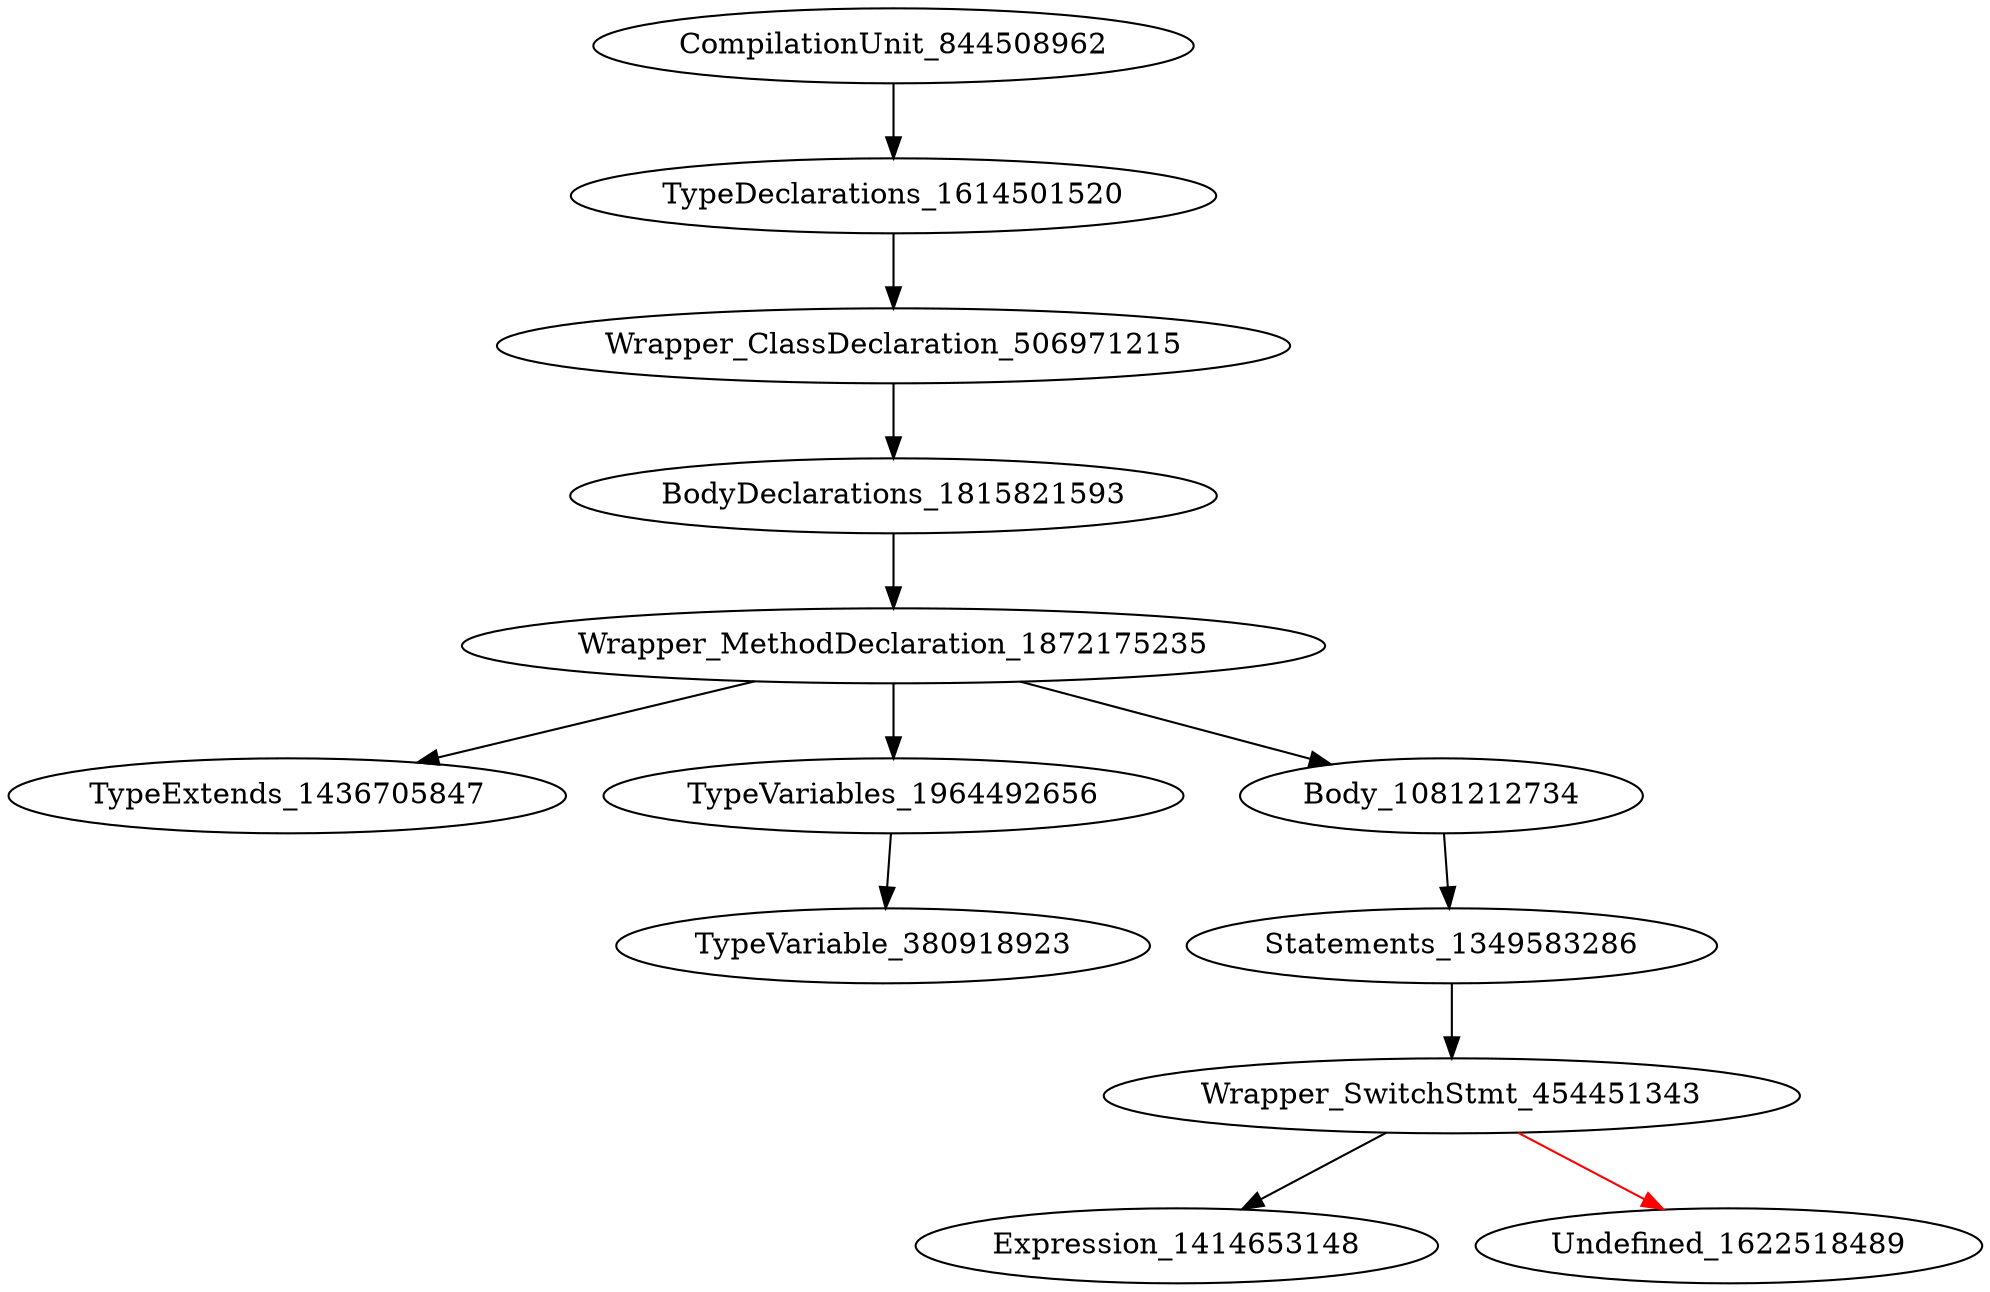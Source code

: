 digraph {
CompilationUnit_844508962 -> TypeDeclarations_1614501520
TypeDeclarations_1614501520 -> Wrapper_ClassDeclaration_506971215
Wrapper_ClassDeclaration_506971215 -> BodyDeclarations_1815821593
BodyDeclarations_1815821593 -> Wrapper_MethodDeclaration_1872175235
Wrapper_MethodDeclaration_1872175235 -> TypeExtends_1436705847
Wrapper_MethodDeclaration_1872175235 -> TypeVariables_1964492656
Wrapper_MethodDeclaration_1872175235 -> Body_1081212734
TypeVariables_1964492656 -> TypeVariable_380918923
Body_1081212734 -> Statements_1349583286
Statements_1349583286 -> Wrapper_SwitchStmt_454451343
Wrapper_SwitchStmt_454451343 -> Expression_1414653148
Wrapper_SwitchStmt_454451343 -> Undefined_1622518489 [color = red] 
}